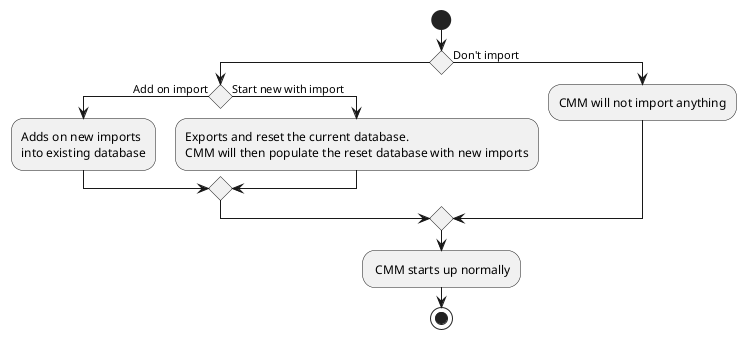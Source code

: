 @startuml
'https://plantuml.com/activity-diagram-beta

start
if () then
  if () then (Add on import)
    :Adds on new imports \ninto existing database;
  else (Start new with import)
      :Exports and reset the current database.\nCMM will then populate the reset database with new imports;
  endif
else (Don't import)
    :CMM will not import anything;
endif
- CMM starts up normally
stop

@enduml
